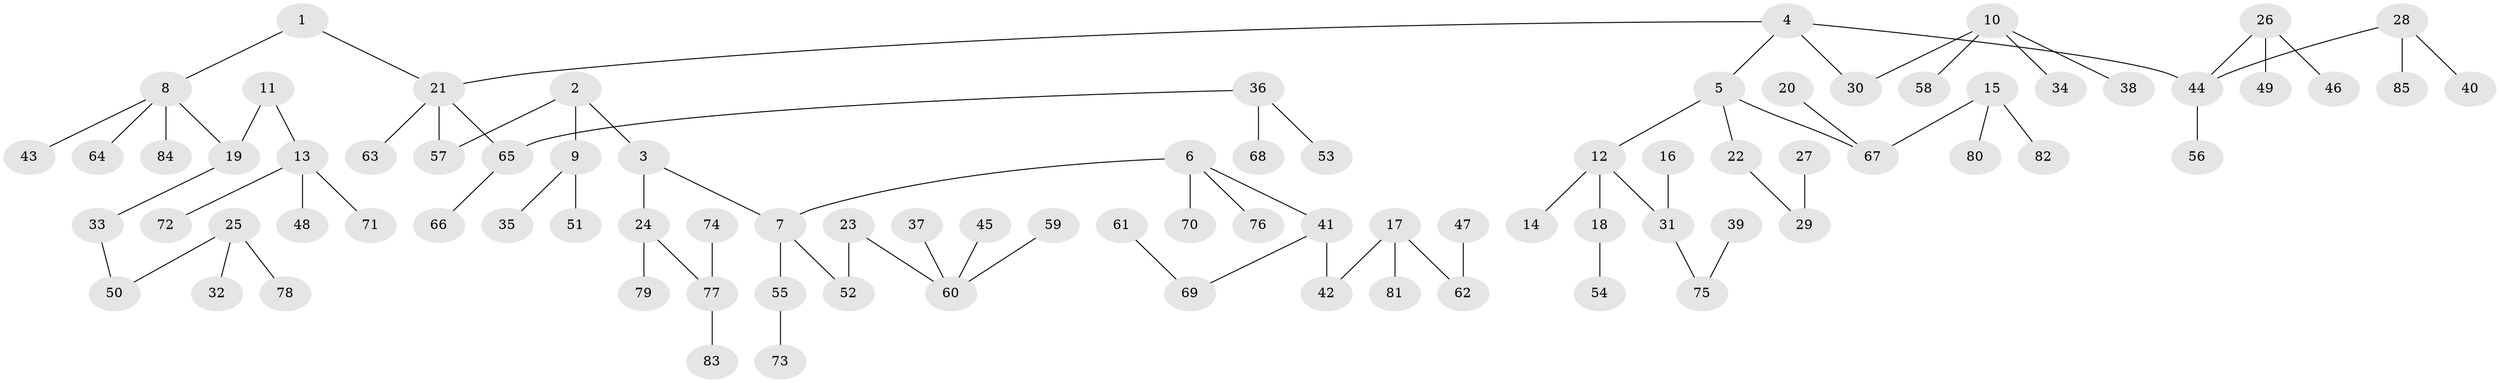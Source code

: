 // original degree distribution, {2: 0.14166666666666666, 6: 0.008333333333333333, 3: 0.16666666666666666, 4: 0.1, 5: 0.041666666666666664, 1: 0.5416666666666666}
// Generated by graph-tools (version 1.1) at 2025/37/03/04/25 23:37:17]
// undirected, 85 vertices, 84 edges
graph export_dot {
  node [color=gray90,style=filled];
  1;
  2;
  3;
  4;
  5;
  6;
  7;
  8;
  9;
  10;
  11;
  12;
  13;
  14;
  15;
  16;
  17;
  18;
  19;
  20;
  21;
  22;
  23;
  24;
  25;
  26;
  27;
  28;
  29;
  30;
  31;
  32;
  33;
  34;
  35;
  36;
  37;
  38;
  39;
  40;
  41;
  42;
  43;
  44;
  45;
  46;
  47;
  48;
  49;
  50;
  51;
  52;
  53;
  54;
  55;
  56;
  57;
  58;
  59;
  60;
  61;
  62;
  63;
  64;
  65;
  66;
  67;
  68;
  69;
  70;
  71;
  72;
  73;
  74;
  75;
  76;
  77;
  78;
  79;
  80;
  81;
  82;
  83;
  84;
  85;
  1 -- 8 [weight=1.0];
  1 -- 21 [weight=1.0];
  2 -- 3 [weight=1.0];
  2 -- 9 [weight=1.0];
  2 -- 57 [weight=1.0];
  3 -- 7 [weight=1.0];
  3 -- 24 [weight=1.0];
  4 -- 5 [weight=1.0];
  4 -- 21 [weight=1.0];
  4 -- 30 [weight=1.0];
  4 -- 44 [weight=1.0];
  5 -- 12 [weight=1.0];
  5 -- 22 [weight=1.0];
  5 -- 67 [weight=1.0];
  6 -- 7 [weight=1.0];
  6 -- 41 [weight=1.0];
  6 -- 70 [weight=1.0];
  6 -- 76 [weight=1.0];
  7 -- 52 [weight=1.0];
  7 -- 55 [weight=1.0];
  8 -- 19 [weight=1.0];
  8 -- 43 [weight=1.0];
  8 -- 64 [weight=1.0];
  8 -- 84 [weight=1.0];
  9 -- 35 [weight=1.0];
  9 -- 51 [weight=1.0];
  10 -- 30 [weight=1.0];
  10 -- 34 [weight=1.0];
  10 -- 38 [weight=1.0];
  10 -- 58 [weight=1.0];
  11 -- 13 [weight=1.0];
  11 -- 19 [weight=1.0];
  12 -- 14 [weight=1.0];
  12 -- 18 [weight=1.0];
  12 -- 31 [weight=1.0];
  13 -- 48 [weight=1.0];
  13 -- 71 [weight=1.0];
  13 -- 72 [weight=1.0];
  15 -- 67 [weight=1.0];
  15 -- 80 [weight=1.0];
  15 -- 82 [weight=1.0];
  16 -- 31 [weight=1.0];
  17 -- 42 [weight=1.0];
  17 -- 62 [weight=1.0];
  17 -- 81 [weight=1.0];
  18 -- 54 [weight=1.0];
  19 -- 33 [weight=1.0];
  20 -- 67 [weight=1.0];
  21 -- 57 [weight=1.0];
  21 -- 63 [weight=1.0];
  21 -- 65 [weight=1.0];
  22 -- 29 [weight=1.0];
  23 -- 52 [weight=1.0];
  23 -- 60 [weight=1.0];
  24 -- 77 [weight=1.0];
  24 -- 79 [weight=1.0];
  25 -- 32 [weight=1.0];
  25 -- 50 [weight=1.0];
  25 -- 78 [weight=1.0];
  26 -- 44 [weight=1.0];
  26 -- 46 [weight=1.0];
  26 -- 49 [weight=1.0];
  27 -- 29 [weight=1.0];
  28 -- 40 [weight=1.0];
  28 -- 44 [weight=1.0];
  28 -- 85 [weight=1.0];
  31 -- 75 [weight=1.0];
  33 -- 50 [weight=1.0];
  36 -- 53 [weight=1.0];
  36 -- 65 [weight=1.0];
  36 -- 68 [weight=1.0];
  37 -- 60 [weight=1.0];
  39 -- 75 [weight=1.0];
  41 -- 42 [weight=1.0];
  41 -- 69 [weight=1.0];
  44 -- 56 [weight=1.0];
  45 -- 60 [weight=1.0];
  47 -- 62 [weight=1.0];
  55 -- 73 [weight=1.0];
  59 -- 60 [weight=1.0];
  61 -- 69 [weight=1.0];
  65 -- 66 [weight=1.0];
  74 -- 77 [weight=1.0];
  77 -- 83 [weight=1.0];
}
